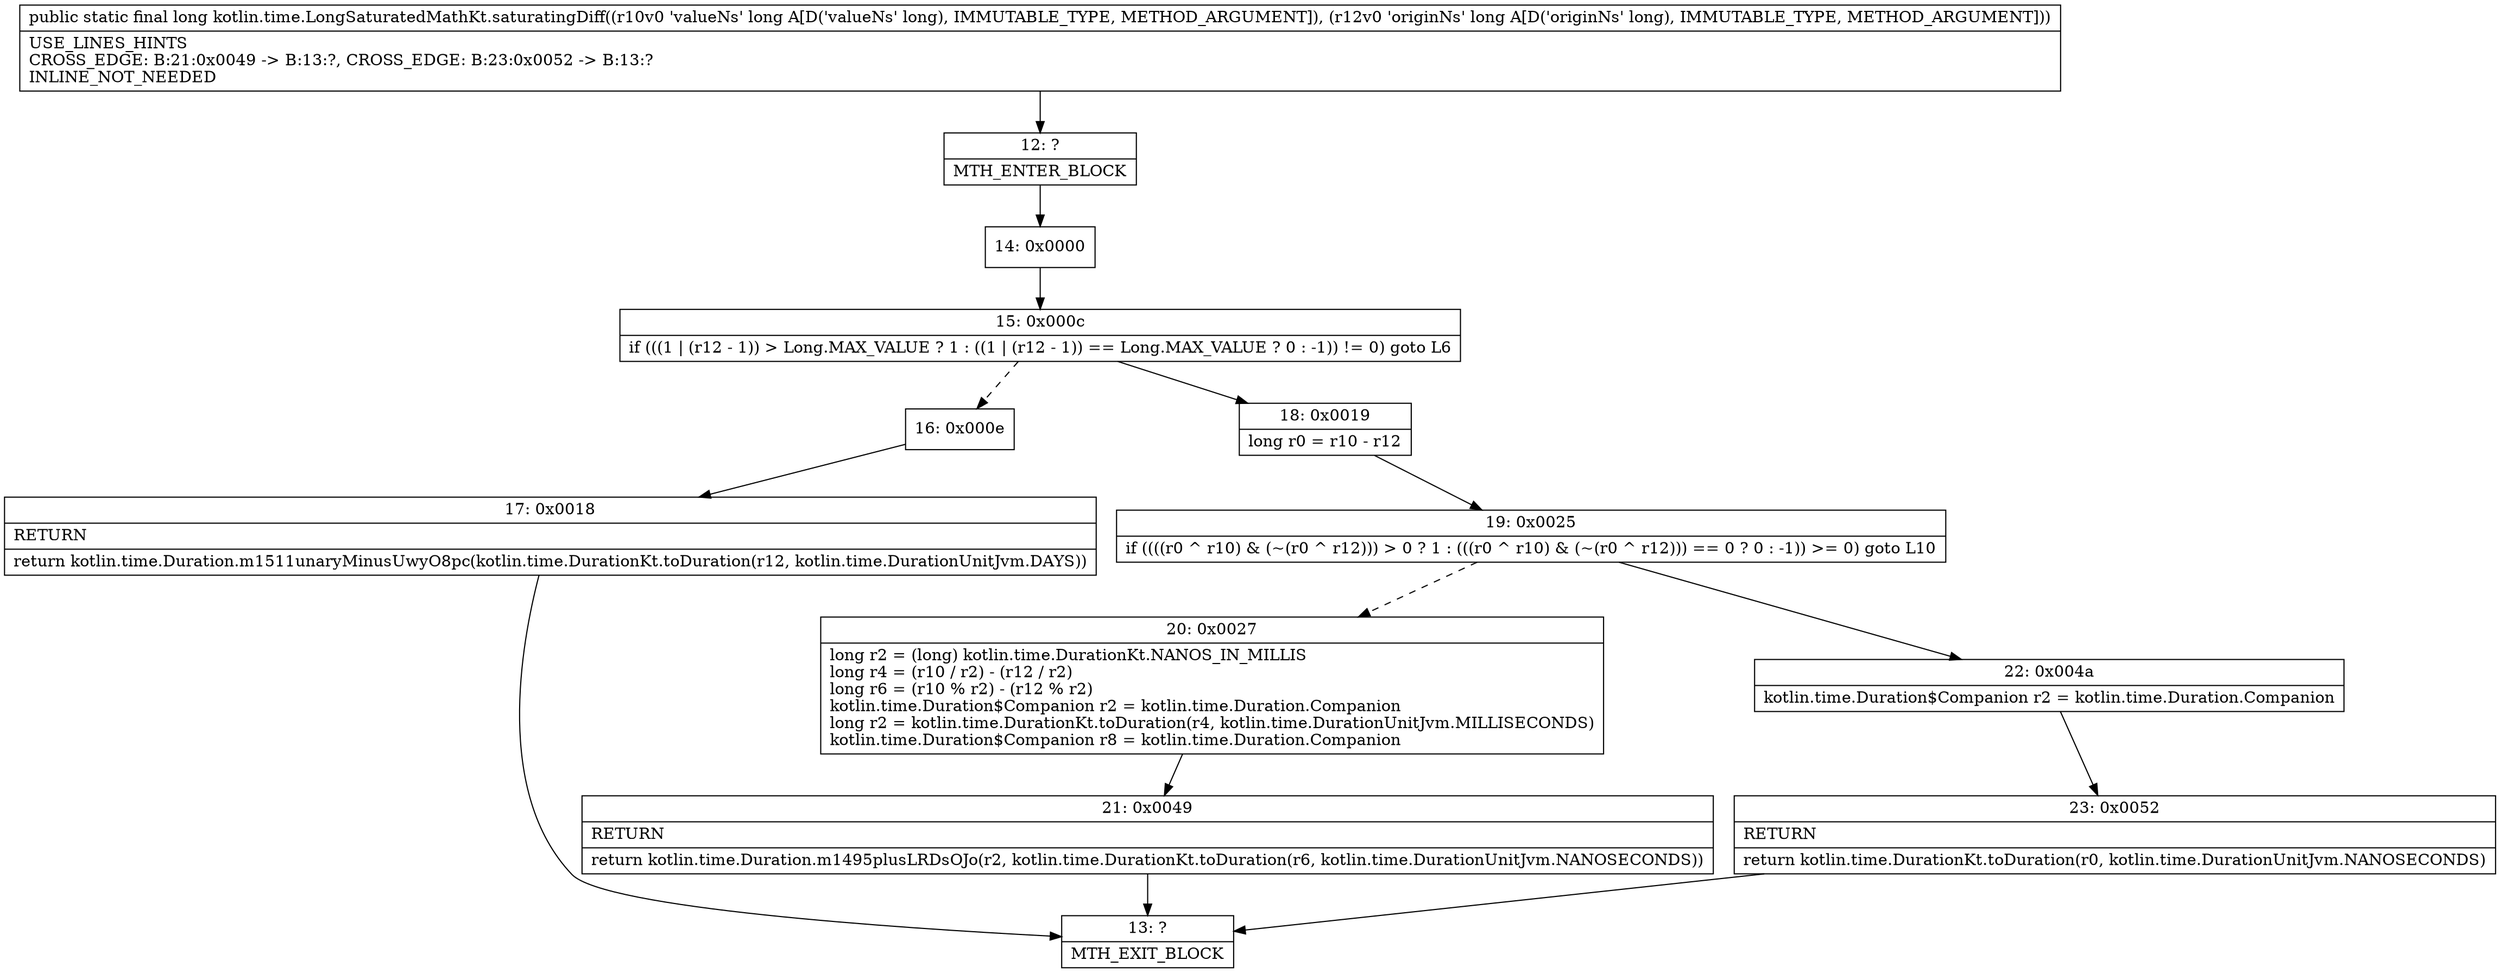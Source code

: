 digraph "CFG forkotlin.time.LongSaturatedMathKt.saturatingDiff(JJ)J" {
Node_12 [shape=record,label="{12\:\ ?|MTH_ENTER_BLOCK\l}"];
Node_14 [shape=record,label="{14\:\ 0x0000}"];
Node_15 [shape=record,label="{15\:\ 0x000c|if (((1 \| (r12 \- 1)) \> Long.MAX_VALUE ? 1 : ((1 \| (r12 \- 1)) == Long.MAX_VALUE ? 0 : \-1)) != 0) goto L6\l}"];
Node_16 [shape=record,label="{16\:\ 0x000e}"];
Node_17 [shape=record,label="{17\:\ 0x0018|RETURN\l|return kotlin.time.Duration.m1511unaryMinusUwyO8pc(kotlin.time.DurationKt.toDuration(r12, kotlin.time.DurationUnitJvm.DAYS))\l}"];
Node_13 [shape=record,label="{13\:\ ?|MTH_EXIT_BLOCK\l}"];
Node_18 [shape=record,label="{18\:\ 0x0019|long r0 = r10 \- r12\l}"];
Node_19 [shape=record,label="{19\:\ 0x0025|if ((((r0 ^ r10) & (~(r0 ^ r12))) \> 0 ? 1 : (((r0 ^ r10) & (~(r0 ^ r12))) == 0 ? 0 : \-1)) \>= 0) goto L10\l}"];
Node_20 [shape=record,label="{20\:\ 0x0027|long r2 = (long) kotlin.time.DurationKt.NANOS_IN_MILLIS\llong r4 = (r10 \/ r2) \- (r12 \/ r2)\llong r6 = (r10 % r2) \- (r12 % r2)\lkotlin.time.Duration$Companion r2 = kotlin.time.Duration.Companion\llong r2 = kotlin.time.DurationKt.toDuration(r4, kotlin.time.DurationUnitJvm.MILLISECONDS)\lkotlin.time.Duration$Companion r8 = kotlin.time.Duration.Companion\l}"];
Node_21 [shape=record,label="{21\:\ 0x0049|RETURN\l|return kotlin.time.Duration.m1495plusLRDsOJo(r2, kotlin.time.DurationKt.toDuration(r6, kotlin.time.DurationUnitJvm.NANOSECONDS))\l}"];
Node_22 [shape=record,label="{22\:\ 0x004a|kotlin.time.Duration$Companion r2 = kotlin.time.Duration.Companion\l}"];
Node_23 [shape=record,label="{23\:\ 0x0052|RETURN\l|return kotlin.time.DurationKt.toDuration(r0, kotlin.time.DurationUnitJvm.NANOSECONDS)\l}"];
MethodNode[shape=record,label="{public static final long kotlin.time.LongSaturatedMathKt.saturatingDiff((r10v0 'valueNs' long A[D('valueNs' long), IMMUTABLE_TYPE, METHOD_ARGUMENT]), (r12v0 'originNs' long A[D('originNs' long), IMMUTABLE_TYPE, METHOD_ARGUMENT]))  | USE_LINES_HINTS\lCROSS_EDGE: B:21:0x0049 \-\> B:13:?, CROSS_EDGE: B:23:0x0052 \-\> B:13:?\lINLINE_NOT_NEEDED\l}"];
MethodNode -> Node_12;Node_12 -> Node_14;
Node_14 -> Node_15;
Node_15 -> Node_16[style=dashed];
Node_15 -> Node_18;
Node_16 -> Node_17;
Node_17 -> Node_13;
Node_18 -> Node_19;
Node_19 -> Node_20[style=dashed];
Node_19 -> Node_22;
Node_20 -> Node_21;
Node_21 -> Node_13;
Node_22 -> Node_23;
Node_23 -> Node_13;
}

